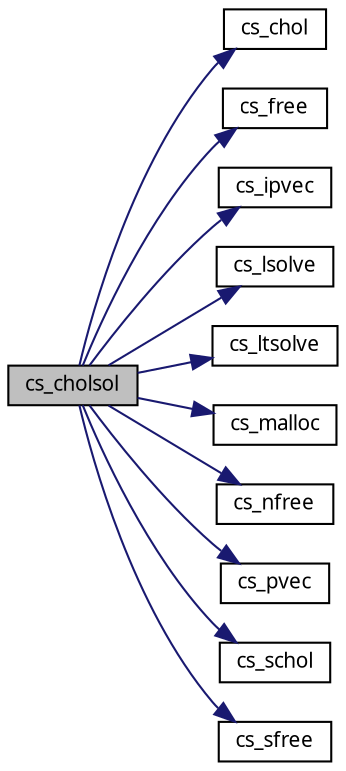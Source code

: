digraph G
{
  edge [fontname="FreeSans.ttf",fontsize=10,labelfontname="FreeSans.ttf",labelfontsize=10];
  node [fontname="FreeSans.ttf",fontsize=10,shape=record];
  rankdir=LR;
  Node1 [label="cs_cholsol",height=0.2,width=0.4,color="black", fillcolor="grey75", style="filled" fontcolor="black"];
  Node1 -> Node2 [color="midnightblue",fontsize=10,style="solid",fontname="FreeSans.ttf"];
  Node2 [label="cs_chol",height=0.2,width=0.4,color="black", fillcolor="white", style="filled",URL="$cs_8c.html#5ae664f3c6b2baeed717be084e00e13f"];
  Node1 -> Node3 [color="midnightblue",fontsize=10,style="solid",fontname="FreeSans.ttf"];
  Node3 [label="cs_free",height=0.2,width=0.4,color="black", fillcolor="white", style="filled",URL="$cs_8c.html#78c1d1194aacc65212bb0d2b03643ac7"];
  Node1 -> Node4 [color="midnightblue",fontsize=10,style="solid",fontname="FreeSans.ttf"];
  Node4 [label="cs_ipvec",height=0.2,width=0.4,color="black", fillcolor="white", style="filled",URL="$cs_8c.html#1d7df434402e7553c34dbd59fd040159"];
  Node1 -> Node5 [color="midnightblue",fontsize=10,style="solid",fontname="FreeSans.ttf"];
  Node5 [label="cs_lsolve",height=0.2,width=0.4,color="black", fillcolor="white", style="filled",URL="$cs_8c.html#dbd011bdb4d7bef9825ca1c743fc6b46"];
  Node1 -> Node6 [color="midnightblue",fontsize=10,style="solid",fontname="FreeSans.ttf"];
  Node6 [label="cs_ltsolve",height=0.2,width=0.4,color="black", fillcolor="white", style="filled",URL="$cs_8c.html#fc61741ee2f33a3544f1c5f6b9caf9f6"];
  Node1 -> Node7 [color="midnightblue",fontsize=10,style="solid",fontname="FreeSans.ttf"];
  Node7 [label="cs_malloc",height=0.2,width=0.4,color="black", fillcolor="white", style="filled",URL="$cs_8c.html#4c6c75c54cbdf2f3fd4574a90c2f8a86"];
  Node1 -> Node8 [color="midnightblue",fontsize=10,style="solid",fontname="FreeSans.ttf"];
  Node8 [label="cs_nfree",height=0.2,width=0.4,color="black", fillcolor="white", style="filled",URL="$cs_8c.html#f2e6d75dfc24a842fdbce3aa510dc4bc"];
  Node1 -> Node9 [color="midnightblue",fontsize=10,style="solid",fontname="FreeSans.ttf"];
  Node9 [label="cs_pvec",height=0.2,width=0.4,color="black", fillcolor="white", style="filled",URL="$cs_8c.html#d854f5cf7572128900a5acb1a7c87754"];
  Node1 -> Node10 [color="midnightblue",fontsize=10,style="solid",fontname="FreeSans.ttf"];
  Node10 [label="cs_schol",height=0.2,width=0.4,color="black", fillcolor="white", style="filled",URL="$cs_8c.html#7c5aa6c4fadeba20b904a1c56b4543f5"];
  Node1 -> Node11 [color="midnightblue",fontsize=10,style="solid",fontname="FreeSans.ttf"];
  Node11 [label="cs_sfree",height=0.2,width=0.4,color="black", fillcolor="white", style="filled",URL="$cs_8c.html#ce766075ef439ad6e4347f6b076eb4b7"];
}
